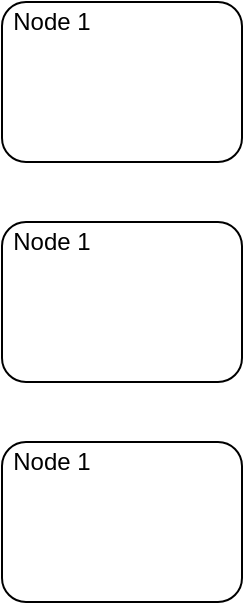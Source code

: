<mxfile version="26.1.0">
  <diagram name="第 1 页" id="8cKfzWasejwE962cjSR7">
    <mxGraphModel dx="698" dy="414" grid="1" gridSize="10" guides="1" tooltips="1" connect="1" arrows="1" fold="1" page="1" pageScale="1" pageWidth="827" pageHeight="1169" math="0" shadow="0">
      <root>
        <mxCell id="0" />
        <mxCell id="1" parent="0" />
        <mxCell id="rE0kbJPMzDz1ZU2dcZ9r-1" value="" style="rounded=1;whiteSpace=wrap;html=1;" vertex="1" parent="1">
          <mxGeometry x="150" y="200" width="120" height="80" as="geometry" />
        </mxCell>
        <mxCell id="rE0kbJPMzDz1ZU2dcZ9r-5" value="" style="rounded=1;whiteSpace=wrap;html=1;" vertex="1" parent="1">
          <mxGeometry x="150" y="310" width="120" height="80" as="geometry" />
        </mxCell>
        <mxCell id="rE0kbJPMzDz1ZU2dcZ9r-6" value="" style="rounded=1;whiteSpace=wrap;html=1;" vertex="1" parent="1">
          <mxGeometry x="150" y="420" width="120" height="80" as="geometry" />
        </mxCell>
        <mxCell id="rE0kbJPMzDz1ZU2dcZ9r-7" value="Node 1" style="text;html=1;align=center;verticalAlign=middle;whiteSpace=wrap;rounded=0;" vertex="1" parent="1">
          <mxGeometry x="150" y="200" width="50" height="20" as="geometry" />
        </mxCell>
        <mxCell id="rE0kbJPMzDz1ZU2dcZ9r-8" value="Node 1" style="text;html=1;align=center;verticalAlign=middle;whiteSpace=wrap;rounded=0;" vertex="1" parent="1">
          <mxGeometry x="150" y="310" width="50" height="20" as="geometry" />
        </mxCell>
        <mxCell id="rE0kbJPMzDz1ZU2dcZ9r-9" value="Node 1" style="text;html=1;align=center;verticalAlign=middle;whiteSpace=wrap;rounded=0;" vertex="1" parent="1">
          <mxGeometry x="150" y="420" width="50" height="20" as="geometry" />
        </mxCell>
        <mxCell id="rE0kbJPMzDz1ZU2dcZ9r-10" value="" style="shape=image;verticalLabelPosition=bottom;labelBackgroundColor=default;verticalAlign=top;aspect=fixed;imageAspect=0;image=https://nci.org.au/themes/custom/nci/logo.svg;clipPath=inset(0% 52% 0% 0.33%);" vertex="1" parent="1">
          <mxGeometry x="195" y="200" width="30" height="29.79" as="geometry" />
        </mxCell>
      </root>
    </mxGraphModel>
  </diagram>
</mxfile>
